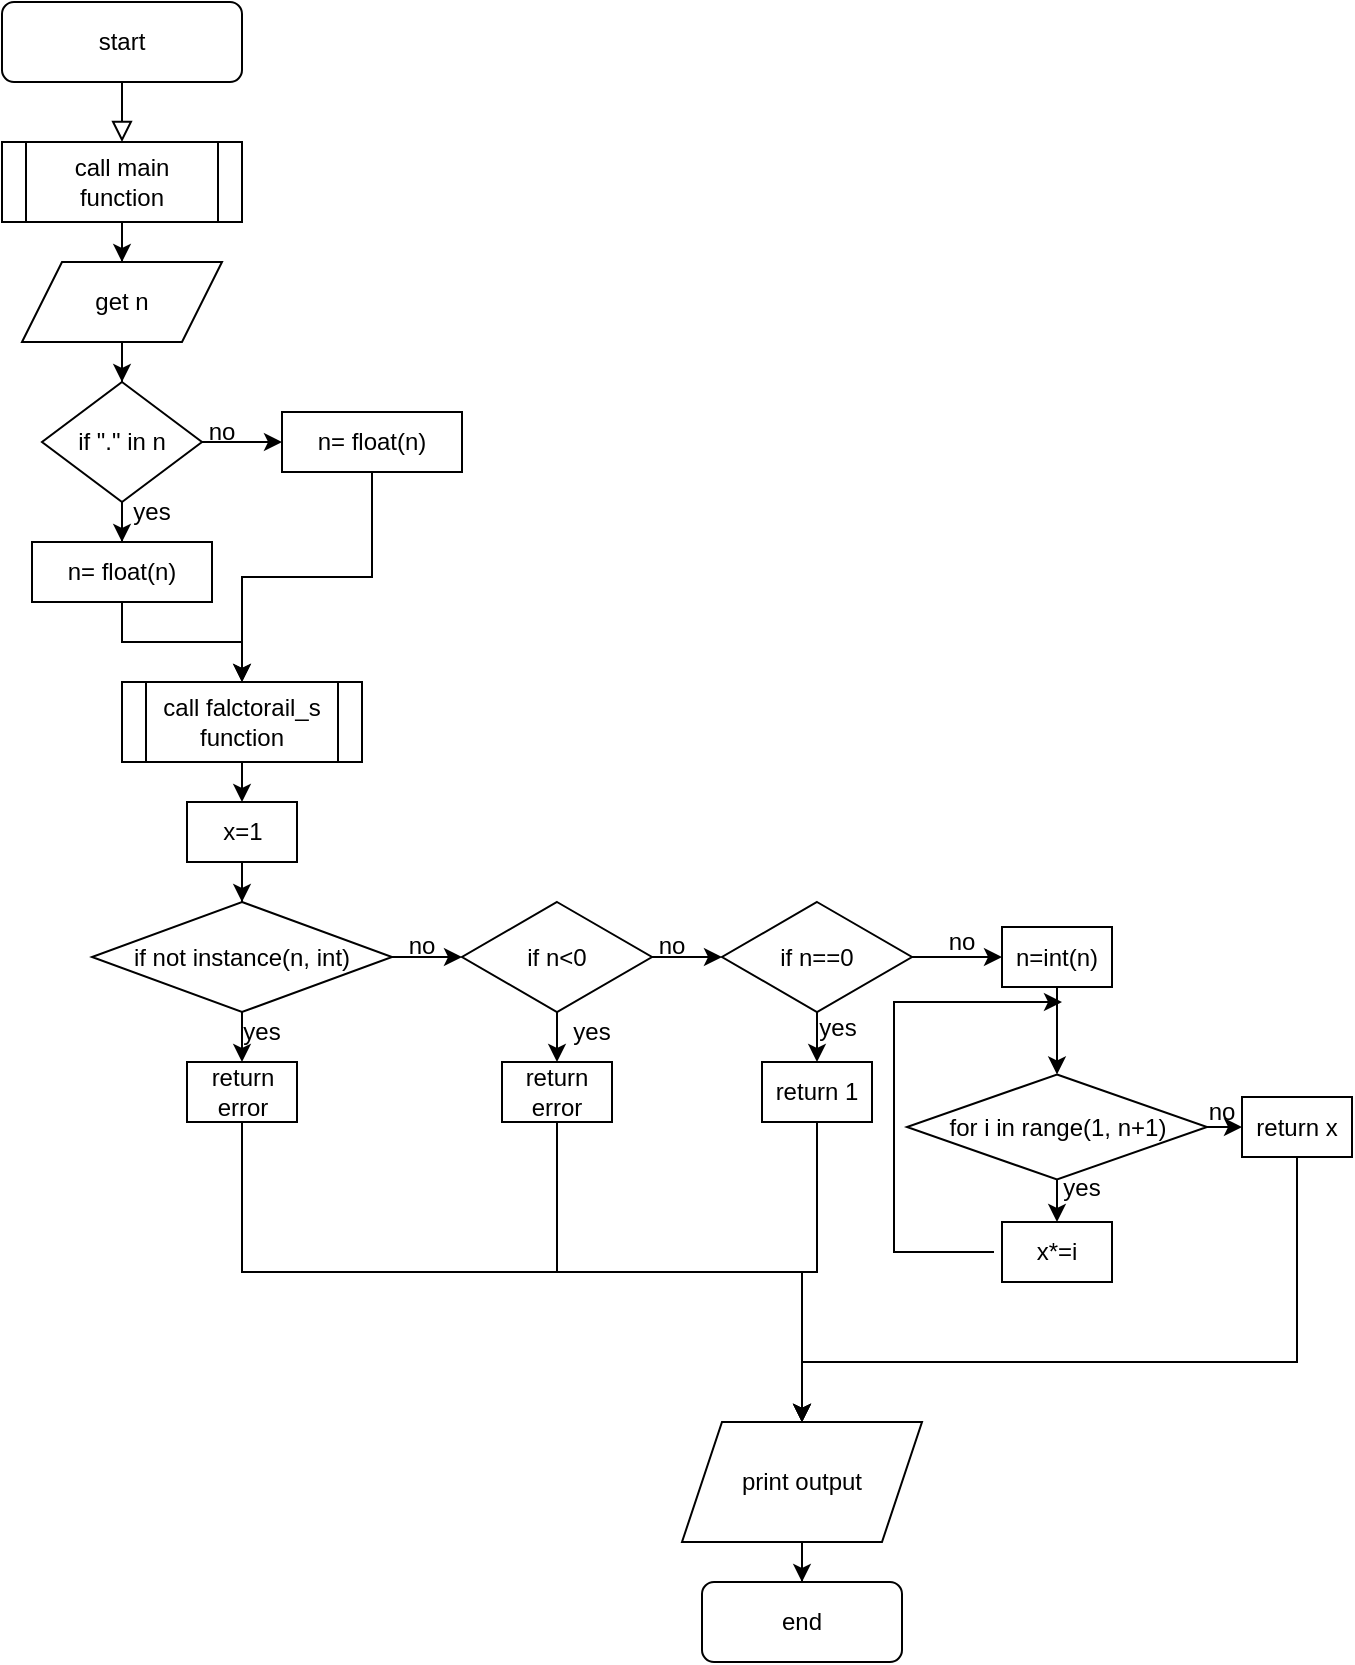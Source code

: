 <mxfile version="21.1.8" type="github">
  <diagram id="C5RBs43oDa-KdzZeNtuy" name="Page-1">
    <mxGraphModel dx="1867" dy="753" grid="1" gridSize="10" guides="1" tooltips="1" connect="1" arrows="1" fold="1" page="1" pageScale="1" pageWidth="827" pageHeight="1169" math="0" shadow="0">
      <root>
        <mxCell id="WIyWlLk6GJQsqaUBKTNV-0" />
        <mxCell id="WIyWlLk6GJQsqaUBKTNV-1" parent="WIyWlLk6GJQsqaUBKTNV-0" />
        <mxCell id="WIyWlLk6GJQsqaUBKTNV-2" value="" style="rounded=0;html=1;jettySize=auto;orthogonalLoop=1;fontSize=11;endArrow=block;endFill=0;endSize=8;strokeWidth=1;shadow=0;labelBackgroundColor=none;edgeStyle=orthogonalEdgeStyle;entryX=0.5;entryY=0;entryDx=0;entryDy=0;" parent="WIyWlLk6GJQsqaUBKTNV-1" source="WIyWlLk6GJQsqaUBKTNV-3" edge="1" target="CzJtuqSI-6xWeTeD9xP4-1">
          <mxGeometry relative="1" as="geometry">
            <mxPoint x="200" y="130" as="targetPoint" />
          </mxGeometry>
        </mxCell>
        <mxCell id="WIyWlLk6GJQsqaUBKTNV-3" value="start" style="rounded=1;whiteSpace=wrap;html=1;fontSize=12;glass=0;strokeWidth=1;shadow=0;" parent="WIyWlLk6GJQsqaUBKTNV-1" vertex="1">
          <mxGeometry x="140" y="80" width="120" height="40" as="geometry" />
        </mxCell>
        <mxCell id="97V967sEQcQmiZGDf6Z8-4" value="" style="edgeStyle=orthogonalEdgeStyle;rounded=0;orthogonalLoop=1;jettySize=auto;html=1;" edge="1" parent="WIyWlLk6GJQsqaUBKTNV-1" source="CzJtuqSI-6xWeTeD9xP4-1" target="97V967sEQcQmiZGDf6Z8-3">
          <mxGeometry relative="1" as="geometry" />
        </mxCell>
        <mxCell id="CzJtuqSI-6xWeTeD9xP4-1" value="call main&lt;br&gt;function" style="shape=process;whiteSpace=wrap;html=1;backgroundOutline=1;" parent="WIyWlLk6GJQsqaUBKTNV-1" vertex="1">
          <mxGeometry x="140" y="150" width="120" height="40" as="geometry" />
        </mxCell>
        <mxCell id="97V967sEQcQmiZGDf6Z8-7" value="" style="edgeStyle=orthogonalEdgeStyle;rounded=0;orthogonalLoop=1;jettySize=auto;html=1;" edge="1" parent="WIyWlLk6GJQsqaUBKTNV-1" source="97V967sEQcQmiZGDf6Z8-3" target="97V967sEQcQmiZGDf6Z8-41">
          <mxGeometry relative="1" as="geometry">
            <mxPoint x="200" y="300" as="targetPoint" />
          </mxGeometry>
        </mxCell>
        <mxCell id="97V967sEQcQmiZGDf6Z8-3" value="get n" style="shape=parallelogram;perimeter=parallelogramPerimeter;whiteSpace=wrap;html=1;fixedSize=1;" vertex="1" parent="WIyWlLk6GJQsqaUBKTNV-1">
          <mxGeometry x="150" y="210" width="100" height="40" as="geometry" />
        </mxCell>
        <mxCell id="97V967sEQcQmiZGDf6Z8-44" value="" style="edgeStyle=orthogonalEdgeStyle;rounded=0;orthogonalLoop=1;jettySize=auto;html=1;" edge="1" parent="WIyWlLk6GJQsqaUBKTNV-1" source="97V967sEQcQmiZGDf6Z8-41" target="97V967sEQcQmiZGDf6Z8-43">
          <mxGeometry relative="1" as="geometry" />
        </mxCell>
        <mxCell id="97V967sEQcQmiZGDf6Z8-46" style="edgeStyle=orthogonalEdgeStyle;rounded=0;orthogonalLoop=1;jettySize=auto;html=1;exitX=1;exitY=0.5;exitDx=0;exitDy=0;entryX=0;entryY=0.5;entryDx=0;entryDy=0;" edge="1" parent="WIyWlLk6GJQsqaUBKTNV-1" source="97V967sEQcQmiZGDf6Z8-41" target="97V967sEQcQmiZGDf6Z8-45">
          <mxGeometry relative="1" as="geometry" />
        </mxCell>
        <mxCell id="97V967sEQcQmiZGDf6Z8-41" value="if &quot;.&quot; in n" style="rhombus;whiteSpace=wrap;html=1;" vertex="1" parent="WIyWlLk6GJQsqaUBKTNV-1">
          <mxGeometry x="160" y="270" width="80" height="60" as="geometry" />
        </mxCell>
        <mxCell id="97V967sEQcQmiZGDf6Z8-51" value="" style="edgeStyle=orthogonalEdgeStyle;rounded=0;orthogonalLoop=1;jettySize=auto;html=1;" edge="1" parent="WIyWlLk6GJQsqaUBKTNV-1" source="97V967sEQcQmiZGDf6Z8-43" target="97V967sEQcQmiZGDf6Z8-49">
          <mxGeometry relative="1" as="geometry" />
        </mxCell>
        <mxCell id="97V967sEQcQmiZGDf6Z8-43" value="n= float(n)" style="whiteSpace=wrap;html=1;" vertex="1" parent="WIyWlLk6GJQsqaUBKTNV-1">
          <mxGeometry x="155" y="350" width="90" height="30" as="geometry" />
        </mxCell>
        <mxCell id="97V967sEQcQmiZGDf6Z8-50" value="" style="edgeStyle=orthogonalEdgeStyle;rounded=0;orthogonalLoop=1;jettySize=auto;html=1;" edge="1" parent="WIyWlLk6GJQsqaUBKTNV-1" source="97V967sEQcQmiZGDf6Z8-45" target="97V967sEQcQmiZGDf6Z8-49">
          <mxGeometry relative="1" as="geometry" />
        </mxCell>
        <mxCell id="97V967sEQcQmiZGDf6Z8-45" value="n= float(n)" style="whiteSpace=wrap;html=1;" vertex="1" parent="WIyWlLk6GJQsqaUBKTNV-1">
          <mxGeometry x="280" y="285" width="90" height="30" as="geometry" />
        </mxCell>
        <mxCell id="97V967sEQcQmiZGDf6Z8-47" value="yes" style="text;html=1;strokeColor=none;fillColor=none;align=center;verticalAlign=middle;whiteSpace=wrap;rounded=0;" vertex="1" parent="WIyWlLk6GJQsqaUBKTNV-1">
          <mxGeometry x="185" y="320" width="60" height="30" as="geometry" />
        </mxCell>
        <mxCell id="97V967sEQcQmiZGDf6Z8-48" value="no" style="text;html=1;strokeColor=none;fillColor=none;align=center;verticalAlign=middle;whiteSpace=wrap;rounded=0;" vertex="1" parent="WIyWlLk6GJQsqaUBKTNV-1">
          <mxGeometry x="220" y="280" width="60" height="30" as="geometry" />
        </mxCell>
        <mxCell id="97V967sEQcQmiZGDf6Z8-53" style="edgeStyle=orthogonalEdgeStyle;rounded=0;orthogonalLoop=1;jettySize=auto;html=1;exitX=0.5;exitY=1;exitDx=0;exitDy=0;entryX=0.5;entryY=0;entryDx=0;entryDy=0;" edge="1" parent="WIyWlLk6GJQsqaUBKTNV-1" source="97V967sEQcQmiZGDf6Z8-49" target="97V967sEQcQmiZGDf6Z8-52">
          <mxGeometry relative="1" as="geometry" />
        </mxCell>
        <mxCell id="97V967sEQcQmiZGDf6Z8-49" value="call falctorail_s function" style="shape=process;whiteSpace=wrap;html=1;backgroundOutline=1;" vertex="1" parent="WIyWlLk6GJQsqaUBKTNV-1">
          <mxGeometry x="200" y="420" width="120" height="40" as="geometry" />
        </mxCell>
        <mxCell id="97V967sEQcQmiZGDf6Z8-55" value="" style="edgeStyle=orthogonalEdgeStyle;rounded=0;orthogonalLoop=1;jettySize=auto;html=1;" edge="1" parent="WIyWlLk6GJQsqaUBKTNV-1" source="97V967sEQcQmiZGDf6Z8-52" target="97V967sEQcQmiZGDf6Z8-54">
          <mxGeometry relative="1" as="geometry" />
        </mxCell>
        <mxCell id="97V967sEQcQmiZGDf6Z8-52" value="x=1" style="whiteSpace=wrap;html=1;" vertex="1" parent="WIyWlLk6GJQsqaUBKTNV-1">
          <mxGeometry x="232.5" y="480" width="55" height="30" as="geometry" />
        </mxCell>
        <mxCell id="97V967sEQcQmiZGDf6Z8-57" style="edgeStyle=orthogonalEdgeStyle;rounded=0;orthogonalLoop=1;jettySize=auto;html=1;exitX=0.5;exitY=1;exitDx=0;exitDy=0;entryX=0.5;entryY=0;entryDx=0;entryDy=0;" edge="1" parent="WIyWlLk6GJQsqaUBKTNV-1" source="97V967sEQcQmiZGDf6Z8-54" target="97V967sEQcQmiZGDf6Z8-56">
          <mxGeometry relative="1" as="geometry" />
        </mxCell>
        <mxCell id="97V967sEQcQmiZGDf6Z8-61" value="" style="edgeStyle=orthogonalEdgeStyle;rounded=0;orthogonalLoop=1;jettySize=auto;html=1;" edge="1" parent="WIyWlLk6GJQsqaUBKTNV-1" source="97V967sEQcQmiZGDf6Z8-54" target="97V967sEQcQmiZGDf6Z8-60">
          <mxGeometry relative="1" as="geometry" />
        </mxCell>
        <mxCell id="97V967sEQcQmiZGDf6Z8-54" value="if not instance(n, int)" style="rhombus;whiteSpace=wrap;html=1;" vertex="1" parent="WIyWlLk6GJQsqaUBKTNV-1">
          <mxGeometry x="185" y="530" width="150" height="55" as="geometry" />
        </mxCell>
        <mxCell id="97V967sEQcQmiZGDf6Z8-88" style="edgeStyle=orthogonalEdgeStyle;rounded=0;orthogonalLoop=1;jettySize=auto;html=1;exitX=0.5;exitY=1;exitDx=0;exitDy=0;entryX=0.5;entryY=0;entryDx=0;entryDy=0;" edge="1" parent="WIyWlLk6GJQsqaUBKTNV-1" source="97V967sEQcQmiZGDf6Z8-56" target="97V967sEQcQmiZGDf6Z8-85">
          <mxGeometry relative="1" as="geometry" />
        </mxCell>
        <mxCell id="97V967sEQcQmiZGDf6Z8-56" value="return error" style="whiteSpace=wrap;html=1;" vertex="1" parent="WIyWlLk6GJQsqaUBKTNV-1">
          <mxGeometry x="232.5" y="610" width="55" height="30" as="geometry" />
        </mxCell>
        <mxCell id="97V967sEQcQmiZGDf6Z8-58" value="yes" style="text;html=1;strokeColor=none;fillColor=none;align=center;verticalAlign=middle;whiteSpace=wrap;rounded=0;" vertex="1" parent="WIyWlLk6GJQsqaUBKTNV-1">
          <mxGeometry x="240" y="580" width="60" height="30" as="geometry" />
        </mxCell>
        <mxCell id="97V967sEQcQmiZGDf6Z8-59" value="no" style="text;html=1;strokeColor=none;fillColor=none;align=center;verticalAlign=middle;whiteSpace=wrap;rounded=0;" vertex="1" parent="WIyWlLk6GJQsqaUBKTNV-1">
          <mxGeometry x="320" y="537" width="60" height="30" as="geometry" />
        </mxCell>
        <mxCell id="97V967sEQcQmiZGDf6Z8-66" style="edgeStyle=orthogonalEdgeStyle;rounded=0;orthogonalLoop=1;jettySize=auto;html=1;exitX=0.5;exitY=1;exitDx=0;exitDy=0;entryX=0.5;entryY=0;entryDx=0;entryDy=0;" edge="1" parent="WIyWlLk6GJQsqaUBKTNV-1" source="97V967sEQcQmiZGDf6Z8-60" target="97V967sEQcQmiZGDf6Z8-62">
          <mxGeometry relative="1" as="geometry" />
        </mxCell>
        <mxCell id="97V967sEQcQmiZGDf6Z8-68" value="" style="edgeStyle=orthogonalEdgeStyle;rounded=0;orthogonalLoop=1;jettySize=auto;html=1;" edge="1" parent="WIyWlLk6GJQsqaUBKTNV-1" source="97V967sEQcQmiZGDf6Z8-60" target="97V967sEQcQmiZGDf6Z8-67">
          <mxGeometry relative="1" as="geometry" />
        </mxCell>
        <mxCell id="97V967sEQcQmiZGDf6Z8-60" value="if n&amp;lt;0" style="rhombus;whiteSpace=wrap;html=1;" vertex="1" parent="WIyWlLk6GJQsqaUBKTNV-1">
          <mxGeometry x="370" y="530" width="95" height="55" as="geometry" />
        </mxCell>
        <mxCell id="97V967sEQcQmiZGDf6Z8-89" style="edgeStyle=orthogonalEdgeStyle;rounded=0;orthogonalLoop=1;jettySize=auto;html=1;exitX=0.5;exitY=1;exitDx=0;exitDy=0;entryX=0.5;entryY=0;entryDx=0;entryDy=0;" edge="1" parent="WIyWlLk6GJQsqaUBKTNV-1" source="97V967sEQcQmiZGDf6Z8-62" target="97V967sEQcQmiZGDf6Z8-85">
          <mxGeometry relative="1" as="geometry" />
        </mxCell>
        <mxCell id="97V967sEQcQmiZGDf6Z8-62" value="return error" style="whiteSpace=wrap;html=1;" vertex="1" parent="WIyWlLk6GJQsqaUBKTNV-1">
          <mxGeometry x="390" y="610" width="55" height="30" as="geometry" />
        </mxCell>
        <mxCell id="97V967sEQcQmiZGDf6Z8-63" value="yes" style="text;html=1;strokeColor=none;fillColor=none;align=center;verticalAlign=middle;whiteSpace=wrap;rounded=0;" vertex="1" parent="WIyWlLk6GJQsqaUBKTNV-1">
          <mxGeometry x="405" y="580" width="60" height="30" as="geometry" />
        </mxCell>
        <mxCell id="97V967sEQcQmiZGDf6Z8-72" style="edgeStyle=orthogonalEdgeStyle;rounded=0;orthogonalLoop=1;jettySize=auto;html=1;exitX=0.5;exitY=1;exitDx=0;exitDy=0;entryX=0.5;entryY=0;entryDx=0;entryDy=0;" edge="1" parent="WIyWlLk6GJQsqaUBKTNV-1" source="97V967sEQcQmiZGDf6Z8-67" target="97V967sEQcQmiZGDf6Z8-71">
          <mxGeometry relative="1" as="geometry" />
        </mxCell>
        <mxCell id="97V967sEQcQmiZGDf6Z8-75" style="edgeStyle=orthogonalEdgeStyle;rounded=0;orthogonalLoop=1;jettySize=auto;html=1;exitX=1;exitY=0.5;exitDx=0;exitDy=0;entryX=0;entryY=0.5;entryDx=0;entryDy=0;" edge="1" parent="WIyWlLk6GJQsqaUBKTNV-1" source="97V967sEQcQmiZGDf6Z8-67" target="97V967sEQcQmiZGDf6Z8-74">
          <mxGeometry relative="1" as="geometry" />
        </mxCell>
        <mxCell id="97V967sEQcQmiZGDf6Z8-67" value="if n==0" style="rhombus;whiteSpace=wrap;html=1;" vertex="1" parent="WIyWlLk6GJQsqaUBKTNV-1">
          <mxGeometry x="500" y="530" width="95" height="55" as="geometry" />
        </mxCell>
        <mxCell id="97V967sEQcQmiZGDf6Z8-69" value="no" style="text;html=1;strokeColor=none;fillColor=none;align=center;verticalAlign=middle;whiteSpace=wrap;rounded=0;" vertex="1" parent="WIyWlLk6GJQsqaUBKTNV-1">
          <mxGeometry x="445" y="537" width="60" height="30" as="geometry" />
        </mxCell>
        <mxCell id="97V967sEQcQmiZGDf6Z8-90" style="edgeStyle=orthogonalEdgeStyle;rounded=0;orthogonalLoop=1;jettySize=auto;html=1;exitX=0.5;exitY=1;exitDx=0;exitDy=0;entryX=0.5;entryY=0;entryDx=0;entryDy=0;" edge="1" parent="WIyWlLk6GJQsqaUBKTNV-1" source="97V967sEQcQmiZGDf6Z8-71" target="97V967sEQcQmiZGDf6Z8-85">
          <mxGeometry relative="1" as="geometry">
            <Array as="points">
              <mxPoint x="547" y="715" />
              <mxPoint x="540" y="715" />
            </Array>
          </mxGeometry>
        </mxCell>
        <mxCell id="97V967sEQcQmiZGDf6Z8-71" value="return 1" style="whiteSpace=wrap;html=1;" vertex="1" parent="WIyWlLk6GJQsqaUBKTNV-1">
          <mxGeometry x="520" y="610" width="55" height="30" as="geometry" />
        </mxCell>
        <mxCell id="97V967sEQcQmiZGDf6Z8-73" value="yes" style="text;html=1;strokeColor=none;fillColor=none;align=center;verticalAlign=middle;whiteSpace=wrap;rounded=0;" vertex="1" parent="WIyWlLk6GJQsqaUBKTNV-1">
          <mxGeometry x="528" y="578" width="60" height="30" as="geometry" />
        </mxCell>
        <mxCell id="97V967sEQcQmiZGDf6Z8-77" value="" style="edgeStyle=orthogonalEdgeStyle;rounded=0;orthogonalLoop=1;jettySize=auto;html=1;" edge="1" parent="WIyWlLk6GJQsqaUBKTNV-1" source="97V967sEQcQmiZGDf6Z8-74" target="97V967sEQcQmiZGDf6Z8-76">
          <mxGeometry relative="1" as="geometry" />
        </mxCell>
        <mxCell id="97V967sEQcQmiZGDf6Z8-74" value="n=int(n)" style="whiteSpace=wrap;html=1;" vertex="1" parent="WIyWlLk6GJQsqaUBKTNV-1">
          <mxGeometry x="640" y="542.5" width="55" height="30" as="geometry" />
        </mxCell>
        <mxCell id="97V967sEQcQmiZGDf6Z8-80" style="edgeStyle=orthogonalEdgeStyle;rounded=0;orthogonalLoop=1;jettySize=auto;html=1;exitX=1;exitY=0.5;exitDx=0;exitDy=0;entryX=0;entryY=0.5;entryDx=0;entryDy=0;" edge="1" parent="WIyWlLk6GJQsqaUBKTNV-1" source="97V967sEQcQmiZGDf6Z8-76" target="97V967sEQcQmiZGDf6Z8-79">
          <mxGeometry relative="1" as="geometry" />
        </mxCell>
        <mxCell id="97V967sEQcQmiZGDf6Z8-83" style="edgeStyle=orthogonalEdgeStyle;rounded=0;orthogonalLoop=1;jettySize=auto;html=1;exitX=0.5;exitY=1;exitDx=0;exitDy=0;entryX=0.5;entryY=0;entryDx=0;entryDy=0;" edge="1" parent="WIyWlLk6GJQsqaUBKTNV-1" source="97V967sEQcQmiZGDf6Z8-76" target="97V967sEQcQmiZGDf6Z8-82">
          <mxGeometry relative="1" as="geometry" />
        </mxCell>
        <mxCell id="97V967sEQcQmiZGDf6Z8-76" value="for i in range(1, n+1)" style="rhombus;whiteSpace=wrap;html=1;" vertex="1" parent="WIyWlLk6GJQsqaUBKTNV-1">
          <mxGeometry x="592.5" y="616.25" width="150" height="52.5" as="geometry" />
        </mxCell>
        <mxCell id="97V967sEQcQmiZGDf6Z8-78" value="no" style="text;html=1;strokeColor=none;fillColor=none;align=center;verticalAlign=middle;whiteSpace=wrap;rounded=0;" vertex="1" parent="WIyWlLk6GJQsqaUBKTNV-1">
          <mxGeometry x="590" y="535" width="60" height="30" as="geometry" />
        </mxCell>
        <mxCell id="97V967sEQcQmiZGDf6Z8-92" style="edgeStyle=orthogonalEdgeStyle;rounded=0;orthogonalLoop=1;jettySize=auto;html=1;exitX=0.5;exitY=1;exitDx=0;exitDy=0;entryX=0.5;entryY=0;entryDx=0;entryDy=0;" edge="1" parent="WIyWlLk6GJQsqaUBKTNV-1" source="97V967sEQcQmiZGDf6Z8-79" target="97V967sEQcQmiZGDf6Z8-85">
          <mxGeometry relative="1" as="geometry">
            <Array as="points">
              <mxPoint x="787" y="760" />
              <mxPoint x="540" y="760" />
            </Array>
          </mxGeometry>
        </mxCell>
        <mxCell id="97V967sEQcQmiZGDf6Z8-79" value="return x" style="whiteSpace=wrap;html=1;" vertex="1" parent="WIyWlLk6GJQsqaUBKTNV-1">
          <mxGeometry x="760" y="627.5" width="55" height="30" as="geometry" />
        </mxCell>
        <mxCell id="97V967sEQcQmiZGDf6Z8-81" value="no" style="text;html=1;strokeColor=none;fillColor=none;align=center;verticalAlign=middle;whiteSpace=wrap;rounded=0;" vertex="1" parent="WIyWlLk6GJQsqaUBKTNV-1">
          <mxGeometry x="720" y="620.25" width="60" height="30" as="geometry" />
        </mxCell>
        <mxCell id="97V967sEQcQmiZGDf6Z8-84" style="edgeStyle=orthogonalEdgeStyle;rounded=0;orthogonalLoop=1;jettySize=auto;html=1;exitX=0;exitY=0.5;exitDx=0;exitDy=0;" edge="1" parent="WIyWlLk6GJQsqaUBKTNV-1">
          <mxGeometry relative="1" as="geometry">
            <mxPoint x="670" y="580" as="targetPoint" />
            <mxPoint x="636" y="705" as="sourcePoint" />
            <Array as="points">
              <mxPoint x="586" y="705" />
              <mxPoint x="586" y="580" />
            </Array>
          </mxGeometry>
        </mxCell>
        <mxCell id="97V967sEQcQmiZGDf6Z8-82" value="x*=i" style="whiteSpace=wrap;html=1;" vertex="1" parent="WIyWlLk6GJQsqaUBKTNV-1">
          <mxGeometry x="640" y="690" width="55" height="30" as="geometry" />
        </mxCell>
        <mxCell id="97V967sEQcQmiZGDf6Z8-87" value="" style="edgeStyle=orthogonalEdgeStyle;rounded=0;orthogonalLoop=1;jettySize=auto;html=1;" edge="1" parent="WIyWlLk6GJQsqaUBKTNV-1" source="97V967sEQcQmiZGDf6Z8-85" target="97V967sEQcQmiZGDf6Z8-86">
          <mxGeometry relative="1" as="geometry" />
        </mxCell>
        <mxCell id="97V967sEQcQmiZGDf6Z8-85" value="print output" style="shape=parallelogram;perimeter=parallelogramPerimeter;whiteSpace=wrap;html=1;fixedSize=1;" vertex="1" parent="WIyWlLk6GJQsqaUBKTNV-1">
          <mxGeometry x="480" y="790" width="120" height="60" as="geometry" />
        </mxCell>
        <mxCell id="97V967sEQcQmiZGDf6Z8-86" value="end" style="rounded=1;whiteSpace=wrap;html=1;" vertex="1" parent="WIyWlLk6GJQsqaUBKTNV-1">
          <mxGeometry x="490" y="870" width="100" height="40" as="geometry" />
        </mxCell>
        <mxCell id="97V967sEQcQmiZGDf6Z8-91" value="yes" style="text;html=1;strokeColor=none;fillColor=none;align=center;verticalAlign=middle;whiteSpace=wrap;rounded=0;" vertex="1" parent="WIyWlLk6GJQsqaUBKTNV-1">
          <mxGeometry x="650" y="657.5" width="60" height="30" as="geometry" />
        </mxCell>
      </root>
    </mxGraphModel>
  </diagram>
</mxfile>
